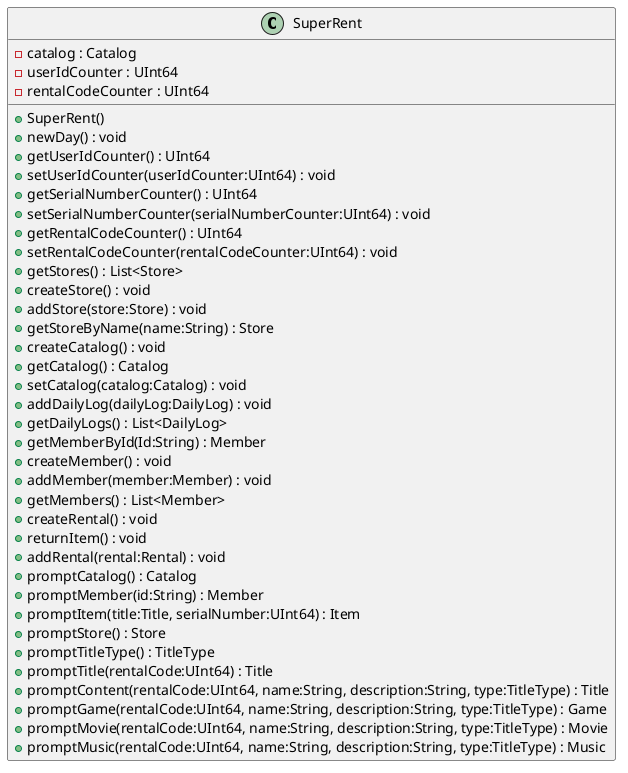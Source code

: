 @startuml
class SuperRent {
    - catalog : Catalog
    - userIdCounter : UInt64
    - rentalCodeCounter : UInt64
    + SuperRent()
    + newDay() : void
    + getUserIdCounter() : UInt64
    + setUserIdCounter(userIdCounter:UInt64) : void
    + getSerialNumberCounter() : UInt64
    + setSerialNumberCounter(serialNumberCounter:UInt64) : void
    + getRentalCodeCounter() : UInt64
    + setRentalCodeCounter(rentalCodeCounter:UInt64) : void
    + getStores() : List<Store>
    + createStore() : void
    + addStore(store:Store) : void
    + getStoreByName(name:String) : Store
    + createCatalog() : void
    + getCatalog() : Catalog
    + setCatalog(catalog:Catalog) : void
    + addDailyLog(dailyLog:DailyLog) : void
    + getDailyLogs() : List<DailyLog>
    + getMemberById(Id:String) : Member
    + createMember() : void
    + addMember(member:Member) : void
    + getMembers() : List<Member>
    + createRental() : void
    + returnItem() : void
    + addRental(rental:Rental) : void
    + promptCatalog() : Catalog
    + promptMember(id:String) : Member
    + promptItem(title:Title, serialNumber:UInt64) : Item
    + promptStore() : Store
    + promptTitleType() : TitleType
    + promptTitle(rentalCode:UInt64) : Title
    + promptContent(rentalCode:UInt64, name:String, description:String, type:TitleType) : Title
    + promptGame(rentalCode:UInt64, name:String, description:String, type:TitleType) : Game
    + promptMovie(rentalCode:UInt64, name:String, description:String, type:TitleType) : Movie
    + promptMusic(rentalCode:UInt64, name:String, description:String, type:TitleType) : Music
}
@enduml
